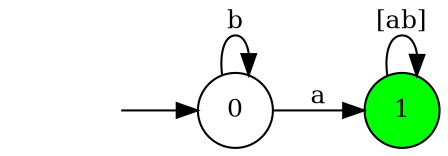digraph "../../../PDLTest/DotFiles/singletona" {
rankdir=LR; fontsize=12;

//Initial state
preInit [style = filled, shape = plaintext, color = white, fillcolor = white, label = " "]
//Final states
1 [style = filled, shape = circle, fillcolor = green, fontsize = 12]

//Other states
0 [style = filled, shape = circle, fillcolor = white, fontsize = 12]

//Transitions
preInit -> 0
0 -> 0 [label = "b", fontsize = 12 ];
0 -> 1 [label = "a", fontsize = 12 ];
1 -> 1 [label = "[ab]", fontsize = 12 ];
}
